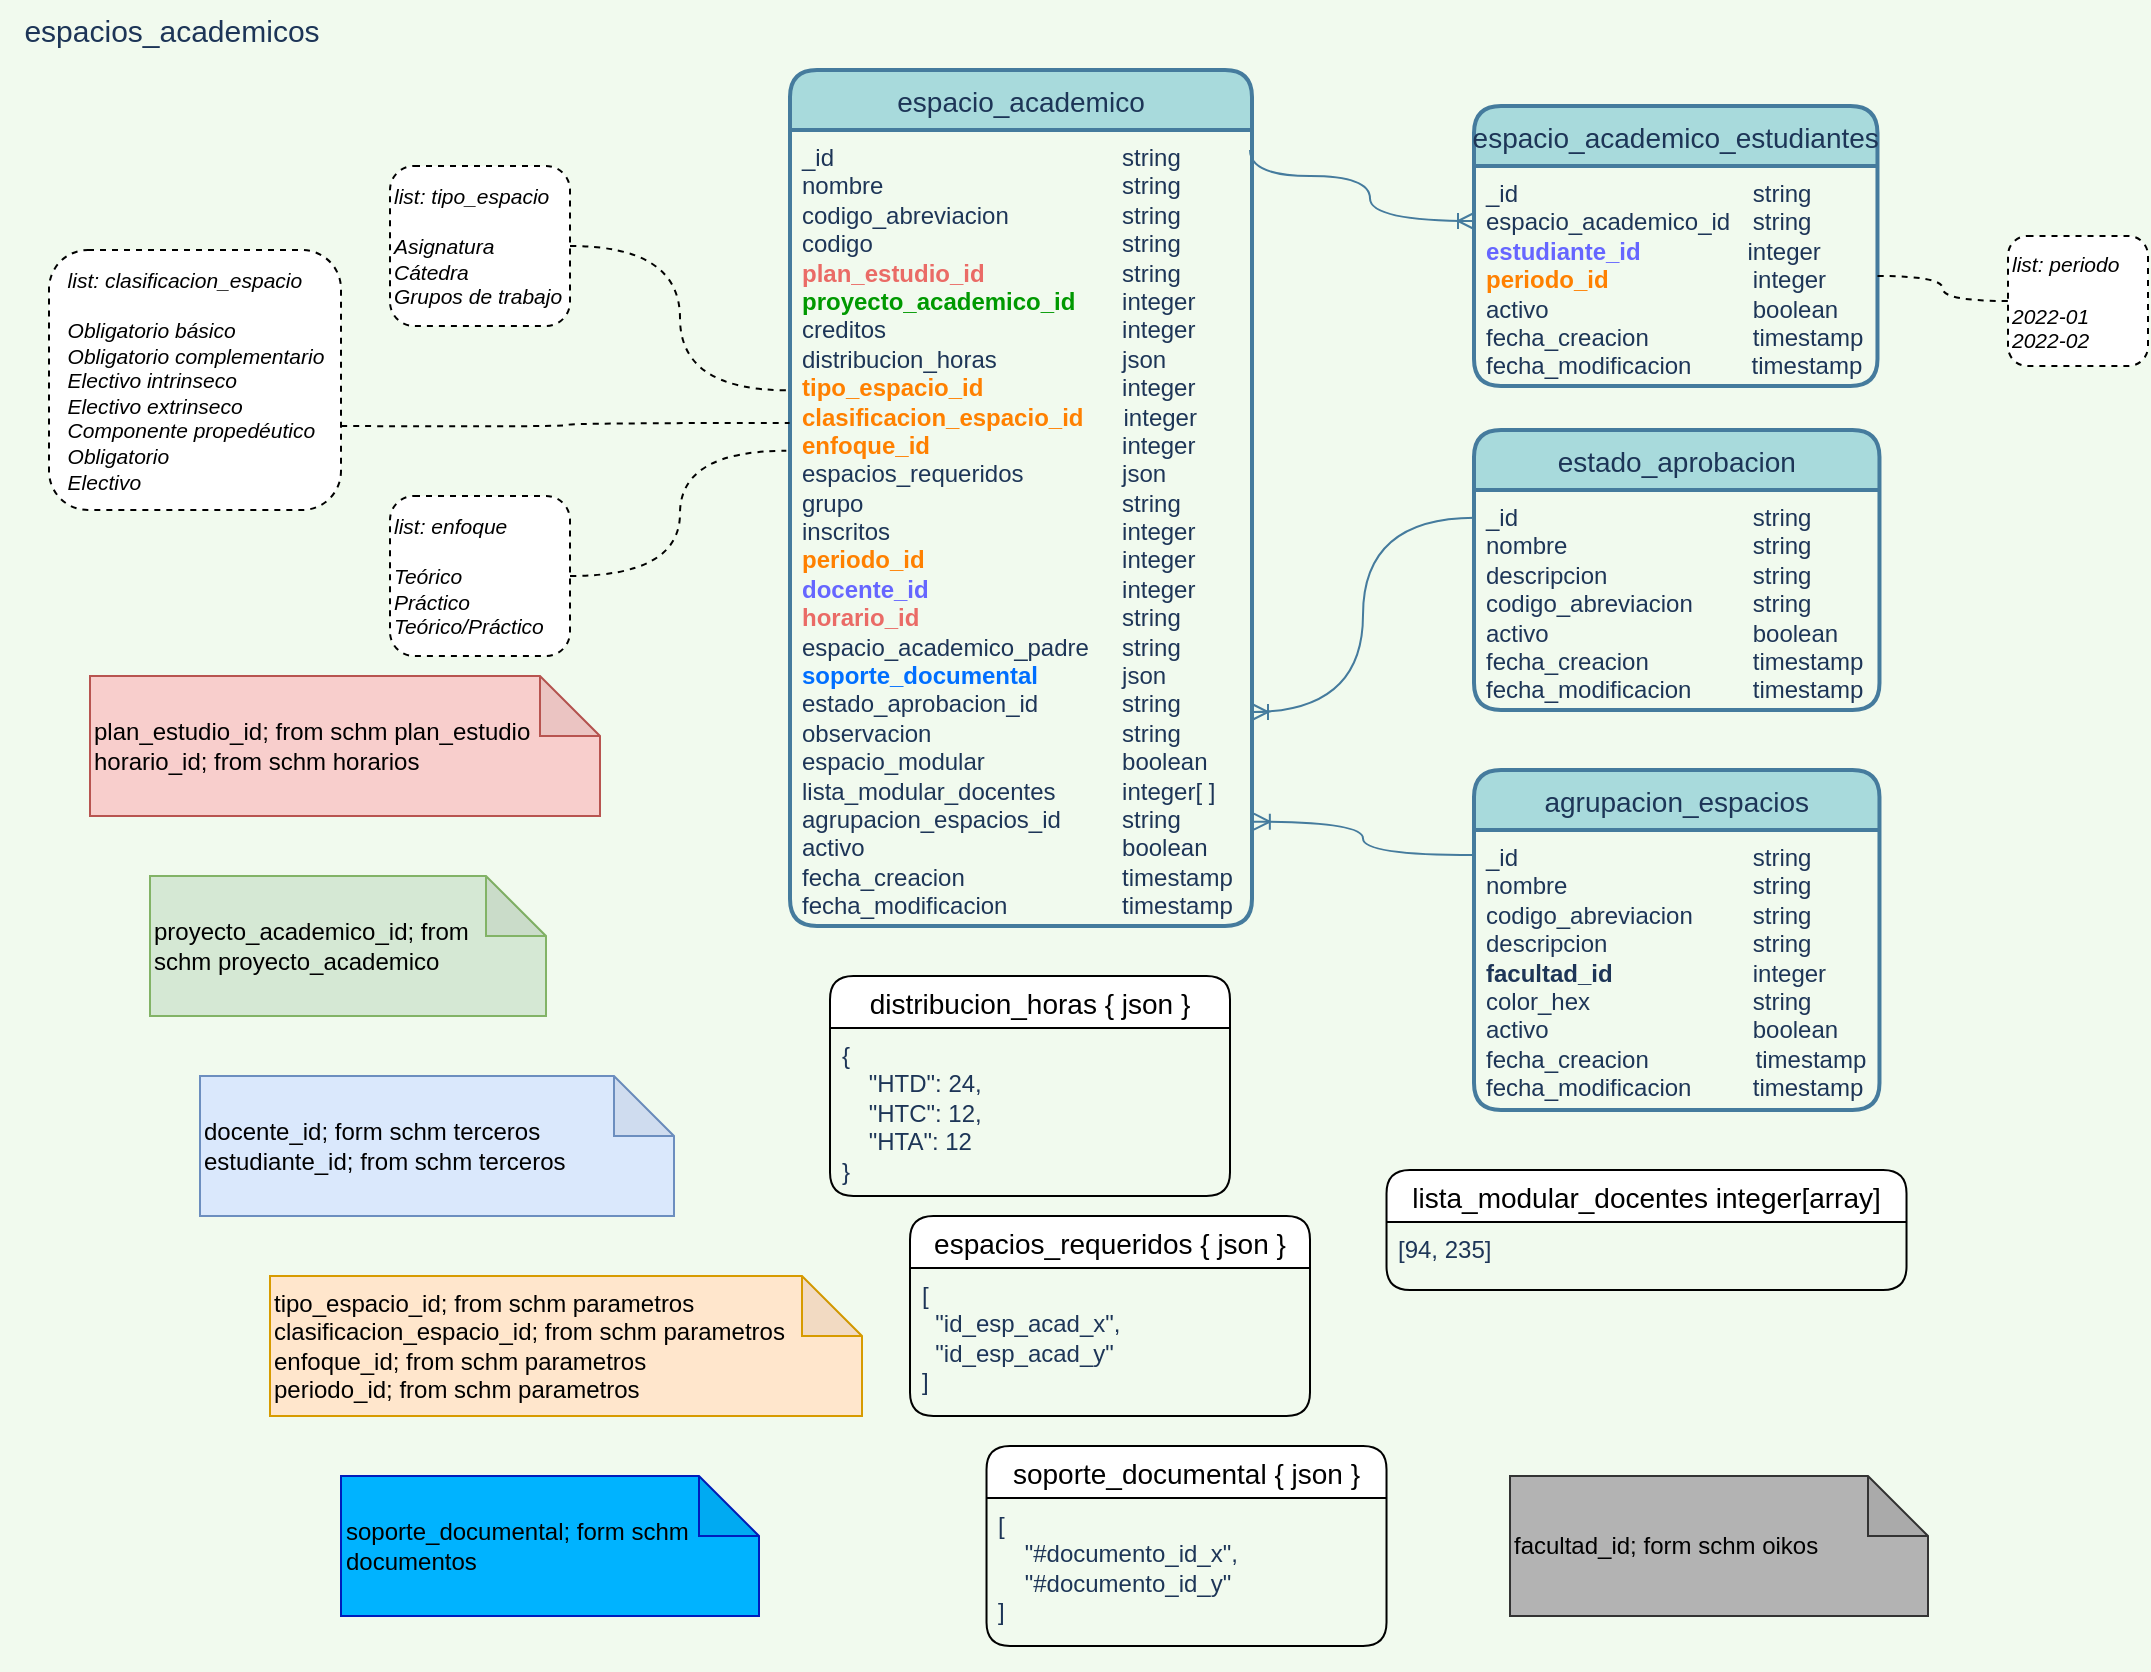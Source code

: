 <mxfile version="22.0.3" type="device">
  <diagram id="cNGxd7n7uqpriSkNn0d4" name="Page-1">
    <mxGraphModel dx="1434" dy="1" grid="1" gridSize="10" guides="1" tooltips="1" connect="1" arrows="1" fold="1" page="1" pageScale="1" pageWidth="1100" pageHeight="850" background="#F1FAEE" math="0" shadow="0">
      <root>
        <mxCell id="0" />
        <mxCell id="1" parent="0" />
        <mxCell id="QKy1RNotUIatq9yDuTOx-41" value="&lt;div&gt;tipo_espacio_id; &lt;span&gt; &lt;/span&gt;from schm parametros&lt;/div&gt;&lt;div&gt;clasificacion_espacio_id;&lt;span&gt; &lt;/span&gt;&lt;span&gt; &lt;/span&gt;from schm parametros&lt;/div&gt;&lt;div&gt;enfoque_id; from schm parametros&lt;br&gt;&lt;/div&gt;&lt;div&gt;periodo_id; from schm parametros&lt;br&gt;&lt;/div&gt;" style="shape=note;whiteSpace=wrap;html=1;backgroundOutline=1;darkOpacity=0.05;align=left;fillColor=#ffe6cc;strokeColor=#d79b00;rounded=1;" parent="1" vertex="1">
          <mxGeometry x="140" y="1493" width="296" height="70" as="geometry" />
        </mxCell>
        <mxCell id="QKy1RNotUIatq9yDuTOx-42" value="&lt;div&gt;plan_estudio_id; from schm plan_estudio&lt;/div&gt;&lt;div&gt;horario_id; from schm horarios&lt;br&gt;&lt;/div&gt;" style="shape=note;whiteSpace=wrap;html=1;backgroundOutline=1;darkOpacity=0.05;align=left;fillColor=#f8cecc;strokeColor=#b85450;rounded=1;" parent="1" vertex="1">
          <mxGeometry x="50" y="1193" width="255" height="70" as="geometry" />
        </mxCell>
        <mxCell id="QKy1RNotUIatq9yDuTOx-54" value="" style="shape=image;verticalLabelPosition=bottom;labelBackgroundColor=#F1FAEE;verticalAlign=top;aspect=fixed;imageAspect=0;image=https://img.icons8.com/color/480/mongodb.png;rounded=1;fillColor=#A8DADC;strokeColor=#457B9D;fontColor=#1D3557;" parent="1" vertex="1">
          <mxGeometry x="10" y="1590" width="100" height="100" as="geometry" />
        </mxCell>
        <mxCell id="QKy1RNotUIatq9yDuTOx-71" value="espacios_academicos" style="text;html=1;strokeColor=none;fillColor=none;align=center;verticalAlign=middle;whiteSpace=wrap;rounded=1;shadow=0;glass=0;dashed=1;sketch=0;fontSize=15;fontColor=#1D3557;" parent="1" vertex="1">
          <mxGeometry x="5.5" y="855" width="170" height="30" as="geometry" />
        </mxCell>
        <mxCell id="QKy1RNotUIatq9yDuTOx-74" value="distribucion_horas { json }" style="swimlane;fontStyle=0;childLayout=stackLayout;horizontal=1;startSize=26;horizontalStack=0;resizeParent=1;resizeParentMax=0;resizeLast=0;collapsible=1;marginBottom=0;align=center;fontSize=14;labelBackgroundColor=none;rounded=1;" parent="1" vertex="1">
          <mxGeometry x="420" y="1343" width="200" height="110" as="geometry">
            <mxRectangle x="600" y="1414" width="160" height="26" as="alternateBounds" />
          </mxGeometry>
        </mxCell>
        <mxCell id="QKy1RNotUIatq9yDuTOx-75" value="&lt;div&gt;{&lt;/div&gt;&lt;div&gt;&lt;span style=&quot;&quot;&gt;&lt;span style=&quot;&quot;&gt;&amp;nbsp;&amp;nbsp;&amp;nbsp;&amp;nbsp;&lt;/span&gt;&lt;/span&gt;&quot;HTD&quot;: 24,&lt;/div&gt;&lt;div&gt;&amp;nbsp;&amp;nbsp;&amp;nbsp; &quot;HTC&quot;: 12,&lt;div&gt;&amp;nbsp;&amp;nbsp;&amp;nbsp; &quot;HTA&quot;: 12&lt;/div&gt;&lt;div&gt;}&lt;br&gt;&lt;/div&gt;&lt;/div&gt;" style="text;strokeColor=none;fillColor=none;spacingLeft=4;spacingRight=4;overflow=hidden;rotatable=0;points=[[0,0.5],[1,0.5]];portConstraint=eastwest;fontSize=12;html=1;labelBackgroundColor=#F1FAEE;rounded=1;fontColor=#1D3557;" parent="QKy1RNotUIatq9yDuTOx-74" vertex="1">
          <mxGeometry y="26" width="200" height="84" as="geometry" />
        </mxCell>
        <mxCell id="0ntlYf6sa-X-BHwlBUvd-2" value="&lt;div&gt;docente_id;&lt;span&gt; &lt;span&gt; &lt;/span&gt;&lt;span&gt; &lt;/span&gt;&lt;/span&gt;form schm terceros&lt;/div&gt;&lt;div&gt; estudiante_id;&lt;span&gt; &lt;span&gt; &lt;/span&gt;&lt;span&gt; &lt;/span&gt;&lt;/span&gt;from schm terceros&lt;/div&gt;" style="shape=note;whiteSpace=wrap;html=1;backgroundOutline=1;darkOpacity=0.05;align=left;fillColor=#dae8fc;strokeColor=#6c8ebf;rounded=1;" parent="1" vertex="1">
          <mxGeometry x="105" y="1393" width="237" height="70" as="geometry" />
        </mxCell>
        <mxCell id="0ntlYf6sa-X-BHwlBUvd-3" value="&lt;div&gt;proyecto_academico_id; from&lt;/div&gt;&lt;div&gt;schm proyecto_academico&lt;/div&gt;" style="shape=note;whiteSpace=wrap;html=1;backgroundOutline=1;darkOpacity=0.05;align=left;fillColor=#d5e8d4;strokeColor=#82b366;rounded=1;" parent="1" vertex="1">
          <mxGeometry x="80" y="1293" width="198" height="70" as="geometry" />
        </mxCell>
        <mxCell id="0ntlYf6sa-X-BHwlBUvd-5" value="espacio_academico" style="swimlane;childLayout=stackLayout;horizontal=1;startSize=30;horizontalStack=0;fontSize=14;fontStyle=0;strokeWidth=2;resizeParent=0;resizeLast=1;shadow=0;dashed=0;align=center;fillColor=#A8DADC;strokeColor=#457B9D;fontColor=#1D3557;rounded=1;" parent="1" vertex="1">
          <mxGeometry x="400" y="890" width="231" height="428" as="geometry" />
        </mxCell>
        <mxCell id="0ntlYf6sa-X-BHwlBUvd-6" value="_id&lt;span style=&quot;&quot;&gt; &lt;/span&gt;&lt;span style=&quot;&quot;&gt; &lt;/span&gt;&lt;span style=&quot;&quot;&gt; &lt;/span&gt;&lt;span style=&quot;&quot;&gt; &lt;/span&gt;&lt;span style=&quot;&quot;&gt; &lt;/span&gt;&lt;span style=&quot;&quot;&gt; &lt;span style=&quot;&quot;&gt;&lt;span style=&quot;&quot;&gt;&amp;nbsp;&amp;nbsp;&amp;nbsp;&amp;nbsp;&lt;/span&gt;&lt;/span&gt;&lt;span style=&quot;&quot;&gt;&lt;span style=&quot;&quot;&gt;&amp;nbsp;&amp;nbsp;&amp;nbsp;&amp;nbsp;&lt;/span&gt;&lt;/span&gt;&lt;span style=&quot;&quot;&gt;&lt;span style=&quot;&quot;&gt;&amp;nbsp;&amp;nbsp;&amp;nbsp;&amp;nbsp;&lt;/span&gt;&lt;/span&gt;&lt;span style=&quot;&quot;&gt;&lt;span style=&quot;&quot;&gt;&amp;nbsp;&amp;nbsp;&amp;nbsp;&amp;nbsp;&lt;/span&gt;&lt;/span&gt;&lt;span style=&quot;&quot;&gt;&lt;span style=&quot;&quot;&gt;&amp;nbsp;&amp;nbsp;&amp;nbsp;&amp;nbsp;&lt;span style=&quot;&quot;&gt;&lt;span style=&quot;&quot;&gt;&amp;nbsp;&amp;nbsp;&amp;nbsp;&amp;nbsp;&lt;/span&gt;&lt;/span&gt;&lt;span style=&quot;&quot;&gt;&lt;span style=&quot;&quot;&gt;&amp;nbsp;&amp;nbsp;&amp;nbsp;&amp;nbsp;&lt;/span&gt;&lt;/span&gt;&lt;span style=&quot;&quot;&gt;&lt;span style=&quot;&quot;&gt;&amp;nbsp;&amp;nbsp;&amp;nbsp;&amp;nbsp;&lt;span style=&quot;white-space: pre;&quot;&gt;&#x9;&lt;/span&gt;&lt;span style=&quot;white-space: pre;&quot;&gt;&#x9;&lt;/span&gt;&lt;/span&gt;&lt;/span&gt;&lt;/span&gt;&lt;/span&gt;&lt;/span&gt;&lt;span style=&quot;&quot;&gt;&lt;/span&gt;string&lt;br&gt;&lt;div align=&quot;left&quot;&gt;nombre&lt;span style=&quot;&quot;&gt; &lt;/span&gt;&lt;span style=&quot;&quot;&gt; &lt;/span&gt;&lt;span style=&quot;&quot;&gt; &lt;/span&gt;&lt;span style=&quot;&quot;&gt; &lt;/span&gt;&lt;span style=&quot;&quot;&gt; &lt;/span&gt;&lt;span style=&quot;&quot;&gt;&lt;span style=&quot;&quot;&gt;&amp;nbsp;&amp;nbsp;&amp;nbsp;&amp;nbsp;&lt;/span&gt;&lt;/span&gt;&lt;span style=&quot;&quot;&gt;&lt;span style=&quot;&quot;&gt;&amp;nbsp;&amp;nbsp;&amp;nbsp;&amp;nbsp;&lt;/span&gt;&lt;/span&gt;&lt;span style=&quot;&quot;&gt;&lt;span style=&quot;&quot;&gt;&amp;nbsp;&amp;nbsp;&amp;nbsp;&amp;nbsp;&lt;/span&gt;&lt;/span&gt;&lt;span style=&quot;&quot;&gt;&lt;span style=&quot;&quot;&gt;&amp;nbsp;&amp;nbsp;&amp;nbsp;&amp;nbsp;&lt;/span&gt;&lt;/span&gt;&lt;span style=&quot;&quot;&gt;&lt;span style=&quot;&quot;&gt;&amp;nbsp;&amp;nbsp;&amp;nbsp;&amp;nbsp;&lt;/span&gt;&lt;/span&gt;&lt;span style=&quot;&quot;&gt;&lt;span style=&quot;&quot;&gt;&amp;nbsp;&amp;nbsp;&amp;nbsp;&amp;nbsp;&lt;/span&gt;&lt;/span&gt;&lt;span style=&quot;&quot;&gt;&lt;span style=&quot;&quot;&gt;&amp;nbsp;&amp;nbsp;&amp;nbsp;&amp;nbsp;&lt;span style=&quot;white-space: pre;&quot;&gt;&#x9;&lt;/span&gt;&lt;/span&gt;&lt;/span&gt;string&lt;/div&gt;&lt;div align=&quot;left&quot;&gt;codigo_abreviacion&lt;span style=&quot;&quot;&gt; &lt;/span&gt;&lt;span style=&quot;&quot;&gt; &lt;/span&gt;&lt;span style=&quot;&quot;&gt; &lt;span style=&quot;&quot;&gt;&lt;span style=&quot;&quot;&gt;&amp;nbsp;&amp;nbsp;&amp;nbsp;&amp;nbsp;&lt;/span&gt;&lt;/span&gt;&lt;span style=&quot;&quot;&gt;&lt;span style=&quot;&quot;&gt;&amp;nbsp;&amp;nbsp;&amp;nbsp;&amp;nbsp;&lt;span style=&quot;&quot;&gt;&lt;span style=&quot;&quot;&gt;&amp;nbsp;&amp;nbsp;&amp;nbsp;&amp;nbsp;&lt;span style=&quot;white-space: pre;&quot;&gt;&#x9;&lt;/span&gt;&lt;/span&gt;&lt;/span&gt;&lt;/span&gt;&lt;/span&gt;&lt;/span&gt;string&lt;br&gt;&lt;/div&gt;&lt;div align=&quot;left&quot;&gt;codigo&lt;span style=&quot;&quot;&gt; &lt;/span&gt;&lt;span style=&quot;&quot;&gt; &lt;/span&gt;&lt;span style=&quot;&quot;&gt; &lt;/span&gt;&lt;span style=&quot;&quot;&gt; &lt;/span&gt;&lt;span style=&quot;&quot;&gt; &lt;/span&gt;&lt;span style=&quot;&quot;&gt;&lt;span style=&quot;&quot;&gt;&amp;nbsp;&amp;nbsp;&amp;nbsp;&amp;nbsp;&lt;/span&gt;&lt;/span&gt;&lt;span style=&quot;&quot;&gt;&lt;span style=&quot;&quot;&gt;&amp;nbsp;&amp;nbsp;&amp;nbsp;&amp;nbsp;&lt;/span&gt;&lt;/span&gt;&lt;span style=&quot;&quot;&gt;&lt;span style=&quot;&quot;&gt;&amp;nbsp;&amp;nbsp;&amp;nbsp;&amp;nbsp;&lt;/span&gt;&lt;/span&gt;&lt;span style=&quot;&quot;&gt;&lt;span style=&quot;&quot;&gt;&amp;nbsp;&amp;nbsp;&amp;nbsp;&amp;nbsp;&lt;span style=&quot;&quot;&gt;&lt;span style=&quot;&quot;&gt;&amp;nbsp;&amp;nbsp;&amp;nbsp;&amp;nbsp;&lt;/span&gt;&lt;/span&gt;&lt;span style=&quot;&quot;&gt;&lt;span style=&quot;&quot;&gt;&amp;nbsp;&amp;nbsp;&amp;nbsp;&amp;nbsp;&lt;/span&gt;&lt;/span&gt;&lt;span style=&quot;&quot;&gt;&lt;span style=&quot;&quot;&gt;&amp;nbsp;&amp;nbsp;&amp;nbsp;&amp;nbsp;&lt;span style=&quot;white-space: pre;&quot;&gt;&#x9;&lt;/span&gt;&lt;/span&gt;&lt;/span&gt;&lt;/span&gt;&lt;/span&gt;string&lt;/div&gt;&lt;div align=&quot;left&quot;&gt;&lt;font color=&quot;#EA6B66&quot;&gt;&lt;b&gt;plan_estudio_id&lt;/b&gt;&lt;/font&gt;&lt;span style=&quot;&quot;&gt; &lt;/span&gt;&lt;span style=&quot;&quot;&gt; &lt;/span&gt;&lt;span style=&quot;&quot;&gt; &lt;/span&gt;&lt;span style=&quot;&quot;&gt;&lt;span style=&quot;&quot;&gt;&amp;nbsp;&amp;nbsp;&amp;nbsp;&amp;nbsp;&lt;/span&gt;&lt;/span&gt;&lt;span style=&quot;&quot;&gt;&lt;span style=&quot;&quot;&gt;&amp;nbsp;&amp;nbsp;&amp;nbsp;&amp;nbsp;&lt;/span&gt;&lt;/span&gt;&lt;span style=&quot;&quot;&gt;&lt;span style=&quot;&quot;&gt;&amp;nbsp;&amp;nbsp;&amp;nbsp;&amp;nbsp;&lt;span style=&quot;&quot;&gt;&lt;span style=&quot;&quot;&gt;&amp;nbsp;&amp;nbsp;&amp;nbsp;&amp;nbsp;&lt;/span&gt;&lt;/span&gt;&lt;/span&gt;&lt;/span&gt;&lt;span style=&quot;white-space: pre;&quot;&gt;&#x9;&lt;/span&gt;string&lt;/div&gt;&lt;div align=&quot;left&quot;&gt;&lt;font color=&quot;#009900&quot;&gt;&lt;b&gt;proyecto_academico_id&lt;/b&gt;&lt;/font&gt; &lt;span style=&quot;&quot;&gt;&lt;span style=&quot;&quot;&gt;&amp;nbsp;&amp;nbsp;&amp;nbsp;&amp;nbsp;&lt;/span&gt;&lt;/span&gt;&lt;span style=&quot;white-space: pre;&quot;&gt;&#x9;&lt;/span&gt;integer&lt;br&gt;&lt;/div&gt;&lt;div align=&quot;left&quot;&gt;creditos&lt;span style=&quot;&quot;&gt; &lt;/span&gt;&lt;span style=&quot;&quot;&gt; &lt;/span&gt;&lt;span style=&quot;&quot;&gt; &lt;/span&gt;&lt;span style=&quot;&quot;&gt; &lt;/span&gt;&lt;span style=&quot;&quot;&gt; &lt;/span&gt;&lt;span style=&quot;&quot;&gt;&lt;span style=&quot;&quot;&gt;&amp;nbsp;&amp;nbsp;&amp;nbsp;&amp;nbsp;&lt;/span&gt;&lt;/span&gt;&lt;span style=&quot;&quot;&gt;&lt;span style=&quot;&quot;&gt;&amp;nbsp;&amp;nbsp;&amp;nbsp;&amp;nbsp;&lt;/span&gt;&lt;/span&gt;&lt;span style=&quot;&quot;&gt;&lt;span style=&quot;&quot;&gt;&amp;nbsp;&amp;nbsp;&amp;nbsp;&amp;nbsp;&lt;/span&gt;&lt;/span&gt;&lt;span style=&quot;&quot;&gt;&lt;span style=&quot;&quot;&gt;&amp;nbsp;&amp;nbsp;&amp;nbsp;&amp;nbsp;&lt;/span&gt;&lt;/span&gt;&lt;span style=&quot;&quot;&gt;&lt;span style=&quot;&quot;&gt;&amp;nbsp;&amp;nbsp;&amp;nbsp;&amp;nbsp;&lt;/span&gt;&lt;/span&gt;&lt;span style=&quot;&quot;&gt;&lt;span style=&quot;&quot;&gt;&amp;nbsp;&amp;nbsp;&amp;nbsp;&amp;nbsp;&lt;/span&gt;&lt;/span&gt;&lt;span style=&quot;&quot;&gt;&lt;span style=&quot;&quot;&gt;&amp;nbsp;&amp;nbsp;&amp;nbsp;&amp;nbsp;&lt;/span&gt;&lt;/span&gt;&lt;span style=&quot;white-space: pre;&quot;&gt;&#x9;&lt;/span&gt;integer&lt;/div&gt;&lt;div align=&quot;left&quot;&gt;distribucion_horas&lt;span style=&quot;&quot;&gt; &lt;/span&gt;&lt;span style=&quot;&quot;&gt; &lt;/span&gt;&lt;span style=&quot;&quot;&gt; &lt;/span&gt;&lt;span style=&quot;&quot;&gt;&lt;span style=&quot;&quot;&gt;&amp;nbsp;&amp;nbsp;&amp;nbsp;&amp;nbsp;&lt;/span&gt;&lt;/span&gt;&lt;span style=&quot;&quot;&gt;&lt;span style=&quot;&quot;&gt;&amp;nbsp;&amp;nbsp;&amp;nbsp;&amp;nbsp;&lt;span style=&quot;&quot;&gt;&lt;span style=&quot;&quot;&gt;&amp;nbsp;&amp;nbsp;&amp;nbsp;&amp;nbsp;&lt;/span&gt;&lt;/span&gt;&lt;span style=&quot;&quot;&gt;&lt;span style=&quot;&quot;&gt;&amp;nbsp;&amp;nbsp;&amp;nbsp;&amp;nbsp;&lt;/span&gt;&lt;/span&gt;&lt;/span&gt;&lt;/span&gt;&lt;span style=&quot;white-space: pre;&quot;&gt;&#x9;&lt;/span&gt;json&lt;div&gt;&lt;font color=&quot;#FF8000&quot;&gt;&lt;b&gt;tipo_espacio&lt;/b&gt;&lt;/font&gt;&lt;font color=&quot;#FF8000&quot;&gt;&lt;b&gt;_id&lt;/b&gt;&lt;/font&gt; &lt;span style=&quot;&quot;&gt;&lt;span style=&quot;&quot;&gt;&amp;nbsp;&amp;nbsp;&amp;nbsp;&amp;nbsp;&lt;/span&gt;&lt;/span&gt;&lt;span style=&quot;&quot;&gt;&lt;span style=&quot;&quot;&gt;&amp;nbsp;&amp;nbsp;&amp;nbsp;&amp;nbsp;&lt;/span&gt;&lt;/span&gt;&lt;span style=&quot;&quot;&gt;&lt;span style=&quot;&quot;&gt;&amp;nbsp;&amp;nbsp;&amp;nbsp;&amp;nbsp;&lt;/span&gt;&lt;/span&gt;&lt;span style=&quot;white-space: pre;&quot;&gt;&#x9;&lt;/span&gt;integer&lt;span style=&quot;&quot;&gt;&lt;/span&gt;&lt;/div&gt;&lt;/div&gt;&lt;div align=&quot;left&quot;&gt;&lt;font color=&quot;#FF8000&quot;&gt;&lt;b&gt;clasificacion_espacio&lt;/b&gt;&lt;/font&gt;&lt;span style=&quot;&quot;&gt;&lt;font color=&quot;#FF8000&quot;&gt;&lt;b&gt;_id&lt;/b&gt;&lt;/font&gt; &lt;span style=&quot;&quot;&gt;&lt;span style=&quot;&quot;&gt;&amp;nbsp;&amp;nbsp;&amp;nbsp;&amp;nbsp; &lt;/span&gt;&lt;/span&gt;integer&lt;/span&gt;&lt;/div&gt;&lt;div align=&quot;left&quot;&gt;&lt;font color=&quot;#FF8000&quot;&gt;&lt;b&gt;enfoque_id&lt;/b&gt;&lt;/font&gt;&lt;span style=&quot;&quot;&gt;&lt;span style=&quot;&quot;&gt;&lt;span style=&quot;&quot;&gt;&lt;span style=&quot;&quot;&gt;&amp;nbsp;&lt;/span&gt;&lt;/span&gt;&lt;/span&gt;&lt;/span&gt;&lt;span style=&quot;white-space: pre;&quot;&gt;&#x9;&lt;/span&gt;&lt;span style=&quot;white-space: pre;&quot;&gt;&#x9;&lt;/span&gt;&lt;span style=&quot;white-space: pre;&quot;&gt;&#x9;&lt;/span&gt;&lt;span style=&quot;white-space: pre;&quot;&gt;&#x9;&lt;/span&gt;integer&lt;/div&gt;&lt;div align=&quot;left&quot;&gt;espacios_requeridos &lt;span style=&quot;&quot;&gt; &lt;/span&gt;&lt;span style=&quot;&quot;&gt;&lt;span style=&quot;&quot;&gt;&amp;nbsp;&amp;nbsp;&amp;nbsp;&amp;nbsp;&lt;/span&gt;&lt;/span&gt;&lt;span style=&quot;&quot;&gt;&lt;span style=&quot;&quot;&gt;&amp;nbsp;&amp;nbsp;&amp;nbsp;&amp;nbsp;&lt;span style=&quot;&quot;&gt;&lt;span style=&quot;&quot;&gt;&amp;nbsp;&amp;nbsp;&amp;nbsp;&amp;nbsp;&lt;span style=&quot;white-space: pre;&quot;&gt;&#x9;&lt;/span&gt;&lt;/span&gt;&lt;/span&gt;&lt;/span&gt;&lt;/span&gt;json&lt;/div&gt;&lt;div align=&quot;left&quot;&gt;grupo&lt;span style=&quot;&quot;&gt;&lt;span style=&quot;&quot;&gt;&amp;nbsp;&amp;nbsp;&amp;nbsp;&amp;nbsp;&lt;/span&gt;&lt;/span&gt;&lt;span style=&quot;&quot;&gt;&lt;span style=&quot;&quot;&gt;&amp;nbsp;&amp;nbsp;&amp;nbsp;&amp;nbsp;&lt;/span&gt;&lt;/span&gt;&lt;span style=&quot;&quot;&gt;&lt;span style=&quot;&quot;&gt;&amp;nbsp;&amp;nbsp;&amp;nbsp;&amp;nbsp;&lt;/span&gt;&lt;/span&gt;&lt;span style=&quot;&quot;&gt;&lt;span style=&quot;&quot;&gt;&amp;nbsp;&amp;nbsp;&amp;nbsp;&amp;nbsp;&lt;/span&gt;&lt;/span&gt;&lt;span style=&quot;&quot;&gt;&lt;span style=&quot;&quot;&gt;&amp;nbsp;&amp;nbsp;&amp;nbsp;&amp;nbsp;&lt;span style=&quot;&quot;&gt;&lt;span style=&quot;&quot;&gt;&amp;nbsp;&amp;nbsp;&amp;nbsp;&amp;nbsp;&lt;/span&gt;&lt;/span&gt;&lt;span style=&quot;&quot;&gt;&lt;span style=&quot;&quot;&gt;&amp;nbsp;&amp;nbsp;&amp;nbsp;&amp;nbsp;&lt;/span&gt;&lt;/span&gt;&lt;span style=&quot;&quot;&gt;&lt;span style=&quot;&quot;&gt;&amp;nbsp;&amp;nbsp;&amp;nbsp;&amp;nbsp;&lt;span style=&quot;white-space: pre;&quot;&gt;&#x9;&lt;/span&gt;&lt;/span&gt;&lt;/span&gt;&lt;/span&gt;&lt;/span&gt;string&lt;/div&gt;&lt;div align=&quot;left&quot;&gt;inscritos&lt;span style=&quot;&quot;&gt;&lt;span style=&quot;&quot;&gt;&amp;nbsp;&amp;nbsp;&amp;nbsp;&amp;nbsp;&lt;/span&gt;&lt;/span&gt;&lt;span style=&quot;&quot;&gt;&lt;span style=&quot;&quot;&gt;&amp;nbsp;&amp;nbsp;&amp;nbsp;&amp;nbsp;&lt;/span&gt;&lt;/span&gt;&lt;span style=&quot;&quot;&gt;&lt;span style=&quot;&quot;&gt;&amp;nbsp;&amp;nbsp;&amp;nbsp;&amp;nbsp;&lt;/span&gt;&lt;/span&gt;&lt;span style=&quot;&quot;&gt;&lt;span style=&quot;&quot;&gt;&amp;nbsp;&amp;nbsp;&amp;nbsp;&amp;nbsp;&lt;/span&gt;&lt;/span&gt;&lt;span style=&quot;&quot;&gt;&lt;span style=&quot;&quot;&gt;&amp;nbsp;&amp;nbsp;&amp;nbsp;&amp;nbsp;&lt;span style=&quot;&quot;&gt;&lt;span style=&quot;&quot;&gt;&amp;nbsp;&amp;nbsp;&amp;nbsp;&amp;nbsp;&lt;/span&gt;&lt;/span&gt;&lt;span style=&quot;&quot;&gt;&lt;span style=&quot;&quot;&gt;&amp;nbsp;&amp;nbsp;&amp;nbsp;&amp;nbsp;&lt;span style=&quot;white-space: pre;&quot;&gt;&#x9;&lt;/span&gt;&lt;/span&gt;&lt;/span&gt;&lt;/span&gt;&lt;/span&gt;integer&lt;/div&gt;&lt;div align=&quot;left&quot;&gt;&lt;font color=&quot;#FF8000&quot;&gt;&lt;b&gt;periodo_id&lt;/b&gt;&lt;/font&gt;&lt;span style=&quot;&quot;&gt;&lt;span style=&quot;&quot;&gt; &amp;nbsp;&amp;nbsp;&amp;nbsp;&lt;/span&gt;&lt;/span&gt;&lt;span style=&quot;&quot;&gt;&lt;span style=&quot;&quot;&gt;&amp;nbsp;&amp;nbsp;&amp;nbsp;&amp;nbsp;&lt;/span&gt;&lt;/span&gt;&lt;span style=&quot;&quot;&gt;&lt;span style=&quot;&quot;&gt;&amp;nbsp;&amp;nbsp;&amp;nbsp;&amp;nbsp;&lt;/span&gt;&lt;/span&gt;&lt;span style=&quot;&quot;&gt;&lt;span style=&quot;&quot;&gt;&amp;nbsp;&amp;nbsp;&amp;nbsp; &lt;span style=&quot;&quot;&gt;&lt;span style=&quot;&quot;&gt;&amp;nbsp;&amp;nbsp;&amp;nbsp;&amp;nbsp;&lt;/span&gt;&lt;/span&gt;&lt;span style=&quot;&quot;&gt;&lt;span style=&quot;&quot;&gt;&amp;nbsp;&amp;nbsp;&amp;nbsp;&amp;nbsp;&lt;span style=&quot;white-space: pre;&quot;&gt;&#x9;&lt;/span&gt;&lt;/span&gt;&lt;/span&gt;&lt;/span&gt;&lt;/span&gt;integer&lt;/div&gt;&lt;div align=&quot;left&quot;&gt;&lt;font color=&quot;#6666FF&quot;&gt;&lt;b&gt;docente_id&lt;/b&gt;&lt;/font&gt;&lt;span style=&quot;&quot;&gt;&lt;span style=&quot;&quot;&gt;&amp;nbsp;&amp;nbsp;&amp;nbsp;&amp;nbsp;&lt;/span&gt;&lt;/span&gt;&lt;span style=&quot;&quot;&gt;&lt;span style=&quot;&quot;&gt;&amp;nbsp;&amp;nbsp;&amp;nbsp;&amp;nbsp;&lt;/span&gt;&lt;/span&gt;&lt;span style=&quot;&quot;&gt;&lt;span style=&quot;&quot;&gt;&amp;nbsp;&amp;nbsp;&amp;nbsp;&amp;nbsp;&lt;/span&gt;&lt;/span&gt;&lt;span style=&quot;&quot;&gt;&lt;span style=&quot;&quot;&gt;&amp;nbsp;&amp;nbsp;&amp;nbsp; &lt;span style=&quot;&quot;&gt;&lt;span style=&quot;&quot;&gt;&amp;nbsp;&amp;nbsp;&amp;nbsp;&amp;nbsp;&lt;/span&gt;&lt;/span&gt;&lt;span style=&quot;&quot;&gt;&lt;span style=&quot;&quot;&gt;&amp;nbsp;&amp;nbsp;&amp;nbsp;&amp;nbsp;&lt;span style=&quot;white-space: pre;&quot;&gt;&#x9;&lt;/span&gt;&lt;/span&gt;&lt;/span&gt;&lt;/span&gt;&lt;/span&gt;integer&lt;/div&gt;&lt;div align=&quot;left&quot;&gt;&lt;font color=&quot;#EA6B66&quot;&gt;&lt;b&gt;horario_id&lt;/b&gt;&lt;/font&gt;&lt;span style=&quot;&quot;&gt;&lt;span style=&quot;&quot;&gt;&amp;nbsp;&amp;nbsp;&amp;nbsp;&amp;nbsp;&lt;/span&gt;&lt;/span&gt;&lt;span style=&quot;&quot;&gt;&lt;span style=&quot;&quot;&gt;&amp;nbsp;&amp;nbsp;&amp;nbsp;&amp;nbsp;&lt;/span&gt;&lt;/span&gt;&lt;span style=&quot;&quot;&gt;&lt;span style=&quot;&quot;&gt;&amp;nbsp;&amp;nbsp;&amp;nbsp;&amp;nbsp;&lt;/span&gt;&lt;/span&gt;&lt;span style=&quot;&quot;&gt;&lt;span style=&quot;&quot;&gt;&amp;nbsp;&amp;nbsp;&amp;nbsp; &lt;/span&gt;&lt;/span&gt;&lt;span style=&quot;&quot;&gt;&lt;span style=&quot;&quot;&gt;&amp;nbsp;&amp;nbsp;&amp;nbsp;&amp;nbsp;&lt;/span&gt;&lt;/span&gt;&lt;span style=&quot;&quot;&gt;&lt;span style=&quot;&quot;&gt;&amp;nbsp;&amp;nbsp;&amp;nbsp;&amp;nbsp;&lt;span style=&quot;white-space: pre;&quot;&gt;&#x9;&lt;/span&gt;&lt;/span&gt;&lt;/span&gt;string&lt;/div&gt;&lt;div align=&quot;left&quot;&gt;espacio_academico_padre&lt;span style=&quot;&quot;&gt;&lt;span style=&quot;&quot;&gt;&amp;nbsp;&amp;nbsp; &lt;/span&gt;&lt;/span&gt;&lt;span style=&quot;white-space: pre;&quot;&gt;&#x9;&lt;/span&gt;string&lt;/div&gt;&lt;div align=&quot;left&quot;&gt;&lt;b&gt;&lt;font color=&quot;#006fff&quot;&gt;soporte_documental&lt;/font&gt;&lt;/b&gt; &lt;span style=&quot;&quot;&gt;&lt;span style=&quot;&quot;&gt;&amp;nbsp;&amp;nbsp;&amp;nbsp;&amp;nbsp;&lt;/span&gt;&lt;/span&gt;&lt;span style=&quot;&quot;&gt;&lt;span style=&quot;&quot;&gt;&amp;nbsp;&amp;nbsp;&amp;nbsp;&amp;nbsp;&lt;/span&gt;&lt;/span&gt;&lt;span style=&quot;white-space: pre;&quot;&gt;&#x9;&lt;/span&gt;json&lt;/div&gt;&lt;div align=&quot;left&quot;&gt;estado_aprobacion_id &lt;span style=&quot;&quot;&gt;&lt;span style=&quot;&quot;&gt;&amp;nbsp;&amp;nbsp;&amp;nbsp;&amp;nbsp;&lt;/span&gt;&lt;/span&gt;&lt;span style=&quot;&quot;&gt;&lt;span style=&quot;&quot;&gt;&amp;nbsp;&amp;nbsp;&amp;nbsp;&amp;nbsp;&lt;/span&gt;&lt;span style=&quot;white-space: pre;&quot;&gt;&#x9;&lt;/span&gt;string&lt;/span&gt;&lt;/div&gt;&lt;div align=&quot;left&quot;&gt;observacion &lt;span style=&quot;&quot;&gt;&lt;span style=&quot;&quot;&gt;&amp;nbsp;&amp;nbsp;&amp;nbsp;&amp;nbsp;&lt;/span&gt;&lt;/span&gt;&lt;span style=&quot;&quot;&gt;&lt;span style=&quot;&quot;&gt;&amp;nbsp;&amp;nbsp;&amp;nbsp;&amp;nbsp;&lt;/span&gt;&lt;/span&gt;&lt;span style=&quot;&quot;&gt;&lt;span style=&quot;&quot;&gt;&amp;nbsp;&amp;nbsp;&amp;nbsp;&amp;nbsp;&lt;/span&gt;&lt;/span&gt;&lt;span style=&quot;&quot;&gt;&lt;span style=&quot;&quot;&gt;&amp;nbsp;&amp;nbsp;&amp;nbsp;&amp;nbsp;&lt;span style=&quot;white-space: pre;&quot;&gt;&#x9;&lt;/span&gt;&lt;span style=&quot;white-space: pre;&quot;&gt;&#x9;&lt;/span&gt;&lt;/span&gt;&lt;/span&gt;string&lt;/div&gt;&lt;div align=&quot;left&quot;&gt;espacio_modular&lt;span style=&quot;white-space: pre;&quot;&gt;&#x9;&lt;/span&gt;&lt;span style=&quot;white-space: pre;&quot;&gt;&#x9;&lt;/span&gt;&lt;span style=&quot;white-space: pre;&quot;&gt;&#x9;&lt;/span&gt;boolean&lt;/div&gt;&lt;div align=&quot;left&quot;&gt;lista_modular_docentes&lt;span style=&quot;white-space: pre;&quot;&gt;&#x9;&lt;/span&gt;&lt;span style=&quot;white-space: pre;&quot;&gt;&#x9;&lt;/span&gt;integer[ ]&lt;/div&gt;&lt;div align=&quot;left&quot;&gt;agrupacion_espacios_id&lt;span style=&quot;white-space: pre;&quot;&gt;&#x9;&lt;/span&gt;&lt;span style=&quot;white-space: pre;&quot;&gt;&#x9;&lt;/span&gt;string&lt;br&gt;&lt;/div&gt;&lt;div align=&quot;left&quot;&gt;activo&lt;span style=&quot;&quot;&gt; &lt;/span&gt;&lt;span style=&quot;&quot;&gt; &lt;/span&gt;&lt;span style=&quot;&quot;&gt; &lt;/span&gt;&lt;span style=&quot;&quot;&gt; &lt;/span&gt;&lt;span style=&quot;&quot;&gt; &lt;span style=&quot;&quot;&gt;&lt;span style=&quot;&quot;&gt;&amp;nbsp;&amp;nbsp;&amp;nbsp;&amp;nbsp;&lt;/span&gt;&lt;/span&gt;&lt;span style=&quot;&quot;&gt;&lt;span style=&quot;&quot;&gt;&amp;nbsp;&amp;nbsp;&amp;nbsp;&amp;nbsp;&lt;/span&gt;&lt;/span&gt;&lt;span style=&quot;&quot;&gt;&lt;span style=&quot;&quot;&gt;&amp;nbsp;&amp;nbsp;&amp;nbsp;&amp;nbsp;&lt;/span&gt;&lt;/span&gt;&lt;span style=&quot;&quot;&gt;&lt;span style=&quot;&quot;&gt;&amp;nbsp;&amp;nbsp;&amp;nbsp;&amp;nbsp;&lt;/span&gt;&lt;/span&gt;&lt;span style=&quot;&quot;&gt;&lt;span style=&quot;&quot;&gt;&amp;nbsp;&amp;nbsp;&amp;nbsp;&amp;nbsp;&lt;span style=&quot;&quot;&gt;&lt;span style=&quot;&quot;&gt;&amp;nbsp;&amp;nbsp;&amp;nbsp;&amp;nbsp;&lt;/span&gt;&lt;/span&gt;&lt;span style=&quot;&quot;&gt;&lt;span style=&quot;&quot;&gt;&amp;nbsp;&amp;nbsp;&amp;nbsp;&amp;nbsp;&lt;/span&gt;&lt;/span&gt;&lt;span style=&quot;&quot;&gt;&lt;span style=&quot;&quot;&gt;&amp;nbsp;&amp;nbsp;&amp;nbsp;&amp;nbsp;&lt;span style=&quot;white-space: pre;&quot;&gt;&#x9;&lt;/span&gt;&lt;/span&gt;&lt;/span&gt;&lt;/span&gt;&lt;/span&gt;&lt;/span&gt;boolean&lt;/div&gt;&lt;div align=&quot;left&quot;&gt;fecha_creacion&lt;span style=&quot;&quot;&gt; &lt;/span&gt;&lt;span style=&quot;&quot;&gt; &lt;/span&gt;&lt;span style=&quot;&quot;&gt; &lt;span style=&quot;&quot;&gt;&lt;span style=&quot;&quot;&gt;&amp;nbsp;&amp;nbsp;&amp;nbsp;&amp;nbsp;&lt;/span&gt;&lt;/span&gt;&lt;span style=&quot;&quot;&gt;&lt;span style=&quot;&quot;&gt;&amp;nbsp;&amp;nbsp;&amp;nbsp;&amp;nbsp;&lt;/span&gt;&lt;/span&gt;&lt;span style=&quot;&quot;&gt;&lt;span style=&quot;&quot;&gt;&amp;nbsp;&amp;nbsp;&amp;nbsp;&amp;nbsp;&lt;span style=&quot;&quot;&gt;&lt;span style=&quot;&quot;&gt;&amp;nbsp;&amp;nbsp;&amp;nbsp;&amp;nbsp;&lt;/span&gt;&lt;/span&gt;&lt;span style=&quot;&quot;&gt;&lt;span style=&quot;&quot;&gt;&amp;nbsp;&amp;nbsp;&amp;nbsp;&amp;nbsp;&lt;span style=&quot;white-space: pre;&quot;&gt;&#x9;&lt;/span&gt;&lt;/span&gt;&lt;/span&gt;&lt;/span&gt;&lt;/span&gt;&lt;/span&gt;timestamp&lt;br&gt;fecha_modificacion&lt;span style=&quot;&quot;&gt; &lt;/span&gt;&lt;span style=&quot;&quot;&gt; &lt;/span&gt;&lt;span style=&quot;&quot;&gt; &lt;span style=&quot;&quot;&gt;&lt;span style=&quot;&quot;&gt;&amp;nbsp;&amp;nbsp;&amp;nbsp;&amp;nbsp;&lt;/span&gt;&lt;/span&gt;&lt;span style=&quot;&quot;&gt;&lt;span style=&quot;&quot;&gt;&amp;nbsp;&amp;nbsp;&amp;nbsp;&amp;nbsp;&lt;span style=&quot;&quot;&gt;&lt;span style=&quot;&quot;&gt;&amp;nbsp;&amp;nbsp;&amp;nbsp;&amp;nbsp;&lt;/span&gt;&lt;/span&gt;&lt;/span&gt;&lt;/span&gt;&lt;/span&gt;&lt;span style=&quot;white-space: pre;&quot;&gt;&#x9;&lt;/span&gt;timestamp&lt;/div&gt;" style="align=left;strokeColor=none;fillColor=none;spacingLeft=4;fontSize=12;verticalAlign=top;resizable=0;rotatable=0;part=1;labelBackgroundColor=none;labelBorderColor=none;html=1;fontColor=#1D3557;rounded=1;" parent="0ntlYf6sa-X-BHwlBUvd-5" vertex="1">
          <mxGeometry y="30" width="231" height="398" as="geometry" />
        </mxCell>
        <mxCell id="0ntlYf6sa-X-BHwlBUvd-7" value="espacio_academico_estudiantes" style="swimlane;childLayout=stackLayout;horizontal=1;startSize=30;horizontalStack=0;fontSize=14;fontStyle=0;strokeWidth=2;resizeParent=0;resizeLast=1;shadow=0;dashed=0;align=center;fillColor=#A8DADC;strokeColor=#457B9D;fontColor=#1D3557;rounded=1;" parent="1" vertex="1">
          <mxGeometry x="742" y="908" width="201.74" height="140" as="geometry" />
        </mxCell>
        <mxCell id="0ntlYf6sa-X-BHwlBUvd-8" value="_id&lt;span style=&quot;&quot;&gt; &lt;/span&gt;&lt;span style=&quot;&quot;&gt; &lt;/span&gt;&lt;span style=&quot;&quot;&gt; &lt;/span&gt;&lt;span style=&quot;&quot;&gt; &lt;/span&gt;&lt;span style=&quot;&quot;&gt; &lt;/span&gt;&lt;span style=&quot;&quot;&gt; &lt;span style=&quot;&quot;&gt;&lt;span style=&quot;&quot;&gt;&amp;nbsp;&amp;nbsp;&amp;nbsp;&amp;nbsp;&lt;/span&gt;&lt;/span&gt;&lt;span style=&quot;&quot;&gt;&lt;span style=&quot;&quot;&gt;&amp;nbsp;&amp;nbsp;&amp;nbsp;&amp;nbsp;&lt;/span&gt;&lt;/span&gt;&lt;span style=&quot;&quot;&gt;&lt;span style=&quot;&quot;&gt;&amp;nbsp;&amp;nbsp;&amp;nbsp;&amp;nbsp;&lt;/span&gt;&lt;/span&gt;&lt;span style=&quot;&quot;&gt;&lt;span style=&quot;&quot;&gt;&amp;nbsp;&amp;nbsp;&amp;nbsp;&amp;nbsp;&lt;/span&gt;&lt;/span&gt;&lt;span style=&quot;&quot;&gt;&lt;span style=&quot;&quot;&gt;&amp;nbsp;&amp;nbsp;&amp;nbsp;&amp;nbsp;&lt;/span&gt;&lt;/span&gt;&lt;/span&gt;&lt;span style=&quot;&quot;&gt;&lt;/span&gt;&lt;span style=&quot;white-space: pre;&quot;&gt;&#x9;&lt;/span&gt;&lt;span style=&quot;white-space: pre;&quot;&gt;&#x9;&lt;/span&gt;string&lt;br&gt;espacio_academico_id&lt;span style=&quot;white-space: pre;&quot;&gt;&#x9;&lt;/span&gt;string&lt;br&gt;&lt;font color=&quot;#6666FF&quot;&gt;&lt;b&gt;estudiante_id&lt;/b&gt;&lt;/font&gt;&lt;span style=&quot;&quot;&gt;&lt;span style=&quot;&quot;&gt;&amp;nbsp;&amp;nbsp;&amp;nbsp;&amp;nbsp;&lt;/span&gt;&lt;/span&gt;&lt;span style=&quot;&quot;&gt;&lt;span style=&quot;&quot;&gt;&amp;nbsp;&amp;nbsp;&amp;nbsp;&amp;nbsp;&lt;/span&gt;&lt;/span&gt;&lt;span style=&quot;&quot;&gt;&lt;span style=&quot;&quot;&gt;&amp;nbsp;&amp;nbsp;&amp;nbsp;&amp;nbsp;&lt;/span&gt;&lt;/span&gt;&lt;span style=&quot;&quot;&gt;&lt;span style=&quot;&quot;&gt;&amp;nbsp;&amp;nbsp;&amp;nbsp; &lt;/span&gt;&lt;/span&gt;integer&lt;div&gt;&lt;div&gt;&lt;font color=&quot;#FF8000&quot;&gt;&lt;b&gt;periodo_id&lt;/b&gt;&lt;/font&gt;&lt;span style=&quot;&quot;&gt;&lt;/span&gt;&lt;span style=&quot;&quot;&gt;&lt;span style=&quot;&quot;&gt;&amp;nbsp;&amp;nbsp;&amp;nbsp;&amp;nbsp;&lt;/span&gt;&lt;/span&gt;&lt;span style=&quot;&quot;&gt;&lt;span style=&quot;&quot;&gt;&amp;nbsp;&amp;nbsp;&amp;nbsp;&amp;nbsp;&lt;/span&gt;&lt;/span&gt;&lt;span style=&quot;&quot;&gt;&lt;span style=&quot;&quot;&gt;&amp;nbsp;&amp;nbsp;&amp;nbsp; &lt;span style=&quot;white-space: pre;&quot;&gt;&#x9;&lt;/span&gt;&lt;span style=&quot;white-space: pre;&quot;&gt;&#x9;&lt;/span&gt;&lt;/span&gt;&lt;/span&gt;integer&lt;/div&gt;activo&lt;span style=&quot;&quot;&gt; &lt;/span&gt;&lt;span style=&quot;&quot;&gt; &lt;/span&gt;&lt;span style=&quot;&quot;&gt; &lt;/span&gt;&lt;span style=&quot;&quot;&gt; &lt;/span&gt;&lt;span style=&quot;&quot;&gt; &lt;span style=&quot;&quot;&gt;&lt;span style=&quot;&quot;&gt;&amp;nbsp;&amp;nbsp;&amp;nbsp;&amp;nbsp;&lt;/span&gt;&lt;/span&gt;&lt;span style=&quot;&quot;&gt;&lt;span style=&quot;&quot;&gt;&amp;nbsp;&amp;nbsp;&amp;nbsp;&amp;nbsp;&lt;/span&gt;&lt;/span&gt;&lt;span style=&quot;&quot;&gt;&lt;span style=&quot;&quot;&gt;&amp;nbsp;&amp;nbsp;&amp;nbsp;&amp;nbsp;&lt;/span&gt;&lt;/span&gt;&lt;span style=&quot;&quot;&gt;&lt;span style=&quot;&quot;&gt;&amp;nbsp;&amp;nbsp;&amp;nbsp;&amp;nbsp;&lt;/span&gt;&lt;/span&gt;&lt;span style=&quot;&quot;&gt;&lt;span style=&quot;&quot;&gt;&amp;nbsp;&amp;nbsp;&amp;nbsp;&amp;nbsp;&lt;span style=&quot;white-space: pre;&quot;&gt;&#x9;&lt;/span&gt;&lt;span style=&quot;white-space: pre;&quot;&gt;&#x9;&lt;/span&gt;&lt;/span&gt;&lt;/span&gt;&lt;/span&gt;boolean&lt;/div&gt;fecha_creacion&lt;span style=&quot;&quot;&gt; &lt;/span&gt;&lt;span style=&quot;&quot;&gt; &lt;/span&gt;&lt;span style=&quot;&quot;&gt; &lt;span style=&quot;&quot;&gt;&lt;span style=&quot;&quot;&gt;&amp;nbsp;&amp;nbsp;&amp;nbsp;&amp;nbsp;&lt;/span&gt;&lt;/span&gt;&lt;span style=&quot;&quot;&gt;&lt;span style=&quot;&quot;&gt;&amp;nbsp;&amp;nbsp;&amp;nbsp;&amp;nbsp;&lt;/span&gt;&lt;/span&gt;&lt;span style=&quot;&quot;&gt;&lt;span style=&quot;&quot;&gt;&amp;nbsp;&amp;nbsp;&amp;nbsp;&amp;nbsp;&lt;span style=&quot;white-space: pre;&quot;&gt;&#x9;&lt;/span&gt;&lt;/span&gt;&lt;/span&gt;&lt;/span&gt;timestamp&lt;br&gt;fecha_modificacion&lt;span style=&quot;&quot;&gt; &lt;/span&gt;&lt;span style=&quot;&quot;&gt; &lt;/span&gt;&lt;span style=&quot;&quot;&gt; &lt;span style=&quot;&quot;&gt;&lt;span style=&quot;&quot;&gt;&amp;nbsp;&amp;nbsp;&amp;nbsp;&amp;nbsp;&lt;/span&gt;&lt;/span&gt;&lt;span style=&quot;&quot;&gt;&lt;span style=&quot;&quot;&gt;&amp;nbsp;&amp;nbsp;&amp;nbsp; &lt;span style=&quot;white-space: pre;&quot;&gt;t&lt;/span&gt;&lt;/span&gt;&lt;/span&gt;&lt;/span&gt;imestamp" style="align=left;strokeColor=none;fillColor=none;spacingLeft=4;fontSize=12;verticalAlign=top;resizable=0;rotatable=0;part=1;labelBackgroundColor=none;labelBorderColor=none;html=1;fontColor=#1D3557;rounded=1;" parent="0ntlYf6sa-X-BHwlBUvd-7" vertex="1">
          <mxGeometry y="30" width="201.74" height="110" as="geometry" />
        </mxCell>
        <mxCell id="0ntlYf6sa-X-BHwlBUvd-11" value="" style="edgeStyle=orthogonalEdgeStyle;rounded=0;orthogonalLoop=1;jettySize=auto;html=1;curved=1;dashed=1;entryX=-0.001;entryY=0.368;entryDx=0;entryDy=0;entryPerimeter=0;endArrow=none;endFill=0;" parent="1" target="0ntlYf6sa-X-BHwlBUvd-6" edge="1">
          <mxGeometry relative="1" as="geometry">
            <mxPoint x="175.5" y="1068" as="sourcePoint" />
          </mxGeometry>
        </mxCell>
        <mxCell id="0ntlYf6sa-X-BHwlBUvd-9" value="&lt;div style=&quot;font-size: 10.5px;&quot; align=&quot;left&quot;&gt;&lt;font style=&quot;font-size: 10.5px;&quot;&gt;&lt;i style=&quot;font-size: 10.5px;&quot;&gt;list: clasificacion_espacio&lt;/i&gt;&lt;/font&gt;&lt;/div&gt;&lt;div style=&quot;font-size: 10.5px;&quot; align=&quot;left&quot;&gt;&lt;font style=&quot;font-size: 10.5px;&quot;&gt;&lt;i style=&quot;font-size: 10.5px;&quot;&gt;&lt;br style=&quot;font-size: 10.5px;&quot;&gt;&lt;/i&gt;&lt;/font&gt;&lt;/div&gt;&lt;div style=&quot;font-size: 10.5px;&quot; align=&quot;left&quot;&gt;&lt;font style=&quot;font-size: 10.5px;&quot;&gt;&lt;i style=&quot;font-size: 10.5px;&quot;&gt;Obligatorio básico&lt;/i&gt;&lt;/font&gt;&lt;/div&gt;&lt;div style=&quot;font-size: 10.5px;&quot; align=&quot;left&quot;&gt;&lt;font style=&quot;font-size: 10.5px;&quot;&gt;&lt;i style=&quot;font-size: 10.5px;&quot;&gt;Obligatorio complementario&lt;/i&gt;&lt;/font&gt;&lt;/div&gt;&lt;div style=&quot;font-size: 10.5px;&quot; align=&quot;left&quot;&gt;&lt;font style=&quot;font-size: 10.5px;&quot;&gt;&lt;i style=&quot;font-size: 10.5px;&quot;&gt;Electivo intrinseco&lt;/i&gt;&lt;/font&gt;&lt;/div&gt;&lt;div style=&quot;font-size: 10.5px;&quot; align=&quot;left&quot;&gt;&lt;font style=&quot;font-size: 10.5px;&quot;&gt;&lt;i style=&quot;font-size: 10.5px;&quot;&gt;Electivo extrinseco&lt;/i&gt;&lt;/font&gt;&lt;/div&gt;&lt;div style=&quot;font-size: 10.5px;&quot; align=&quot;left&quot;&gt;&lt;font style=&quot;font-size: 10.5px;&quot;&gt;&lt;i style=&quot;font-size: 10.5px;&quot;&gt;Componente propedéutico&lt;/i&gt;&lt;/font&gt;&lt;/div&gt;&lt;div style=&quot;font-size: 10.5px;&quot; align=&quot;left&quot;&gt;&lt;font style=&quot;font-size: 10.5px;&quot;&gt;&lt;i style=&quot;font-size: 10.5px;&quot;&gt;Obligatorio&lt;/i&gt;&lt;/font&gt;&lt;/div&gt;&lt;div style=&quot;font-size: 10.5px;&quot; align=&quot;left&quot;&gt;&lt;font style=&quot;font-size: 10.5px;&quot;&gt;&lt;i style=&quot;font-size: 10.5px;&quot;&gt;Electivo&lt;/i&gt;&lt;font style=&quot;font-size: 10.5px;&quot;&gt;&lt;br style=&quot;font-size: 10.5px;&quot;&gt;&lt;/font&gt;&lt;/font&gt;&lt;/div&gt;" style="rounded=1;whiteSpace=wrap;html=1;dashed=1;fontSize=10.5;" parent="1" vertex="1">
          <mxGeometry x="29.5" y="980" width="146" height="130" as="geometry" />
        </mxCell>
        <mxCell id="0ntlYf6sa-X-BHwlBUvd-12" value="&lt;div style=&quot;font-size: 10.5px;&quot;&gt;&lt;font style=&quot;font-size: 10.5px;&quot;&gt;&lt;i style=&quot;font-size: 10.5px;&quot;&gt;list: periodo&lt;/i&gt;&lt;/font&gt;&lt;/div&gt;&lt;div style=&quot;font-size: 10.5px;&quot;&gt;&lt;font style=&quot;font-size: 10.5px;&quot;&gt;&lt;i style=&quot;font-size: 10.5px;&quot;&gt;&lt;br style=&quot;font-size: 10.5px;&quot;&gt;&lt;/i&gt;&lt;/font&gt;&lt;/div&gt;&lt;div&gt;&lt;i&gt;2022-01&lt;/i&gt;&lt;/div&gt;&lt;div&gt;&lt;i&gt;2022-02&lt;br&gt;&lt;/i&gt;&lt;/div&gt;" style="rounded=1;whiteSpace=wrap;html=1;dashed=1;fontSize=10.5;align=left;" parent="1" vertex="1">
          <mxGeometry x="1009" y="973" width="70" height="65" as="geometry" />
        </mxCell>
        <mxCell id="0ntlYf6sa-X-BHwlBUvd-15" style="edgeStyle=orthogonalEdgeStyle;rounded=0;orthogonalLoop=1;jettySize=auto;html=1;entryX=0;entryY=0.5;entryDx=0;entryDy=0;exitX=1;exitY=0.5;exitDx=0;exitDy=0;endArrow=none;endFill=0;curved=1;dashed=1;" parent="1" source="0ntlYf6sa-X-BHwlBUvd-8" target="0ntlYf6sa-X-BHwlBUvd-12" edge="1">
          <mxGeometry relative="1" as="geometry" />
        </mxCell>
        <mxCell id="0ntlYf6sa-X-BHwlBUvd-17" value="&lt;font style=&quot;font-size: 10.5px;&quot;&gt;&lt;i style=&quot;font-size: 10.5px;&quot;&gt;list: tipo_espacio&lt;/i&gt;&lt;/font&gt;&lt;br&gt;&lt;br&gt;&lt;i&gt;Asignatura&lt;/i&gt;&lt;br&gt;&lt;i&gt;Cátedra&lt;/i&gt;&lt;br&gt;&lt;i&gt;Grupos de trabajo&lt;/i&gt;" style="rounded=1;whiteSpace=wrap;html=1;dashed=1;fontSize=10.5;align=left;" parent="1" vertex="1">
          <mxGeometry x="200" y="938" width="90" height="80" as="geometry" />
        </mxCell>
        <mxCell id="0ntlYf6sa-X-BHwlBUvd-18" value="" style="edgeStyle=orthogonalEdgeStyle;rounded=0;orthogonalLoop=1;jettySize=auto;html=1;curved=1;dashed=1;entryX=-0.006;entryY=0.327;entryDx=0;entryDy=0;entryPerimeter=0;endArrow=none;endFill=0;exitX=1;exitY=0.5;exitDx=0;exitDy=0;" parent="1" source="0ntlYf6sa-X-BHwlBUvd-17" target="0ntlYf6sa-X-BHwlBUvd-6" edge="1">
          <mxGeometry relative="1" as="geometry">
            <mxPoint x="221" y="1235" as="sourcePoint" />
            <mxPoint x="394" y="1349" as="targetPoint" />
          </mxGeometry>
        </mxCell>
        <mxCell id="0ntlYf6sa-X-BHwlBUvd-19" value="espacios_requeridos { json }" style="swimlane;fontStyle=0;childLayout=stackLayout;horizontal=1;startSize=26;horizontalStack=0;resizeParent=1;resizeParentMax=0;resizeLast=0;collapsible=1;marginBottom=0;align=center;fontSize=14;labelBackgroundColor=none;rounded=1;" parent="1" vertex="1">
          <mxGeometry x="460" y="1463" width="200" height="100" as="geometry">
            <mxRectangle x="600" y="1414" width="160" height="26" as="alternateBounds" />
          </mxGeometry>
        </mxCell>
        <mxCell id="0ntlYf6sa-X-BHwlBUvd-20" value="[&lt;br&gt;&amp;nbsp; &quot;id_esp_acad_x&quot;,&lt;br&gt;&amp;nbsp; &quot;id_esp_acad_y&quot;&lt;br&gt;]" style="text;strokeColor=none;fillColor=none;spacingLeft=4;spacingRight=4;overflow=hidden;rotatable=0;points=[[0,0.5],[1,0.5]];portConstraint=eastwest;fontSize=12;html=1;labelBackgroundColor=#F1FAEE;rounded=1;fontColor=#1D3557;" parent="0ntlYf6sa-X-BHwlBUvd-19" vertex="1">
          <mxGeometry y="26" width="200" height="74" as="geometry" />
        </mxCell>
        <mxCell id="0ntlYf6sa-X-BHwlBUvd-21" value="soporte_documental { json }" style="swimlane;fontStyle=0;childLayout=stackLayout;horizontal=1;startSize=26;horizontalStack=0;resizeParent=1;resizeParentMax=0;resizeLast=0;collapsible=1;marginBottom=0;align=center;fontSize=14;labelBackgroundColor=none;rounded=1;" parent="1" vertex="1">
          <mxGeometry x="498.26" y="1578" width="200" height="100" as="geometry">
            <mxRectangle x="600" y="1414" width="160" height="26" as="alternateBounds" />
          </mxGeometry>
        </mxCell>
        <mxCell id="0ntlYf6sa-X-BHwlBUvd-22" value="[&lt;br&gt;&amp;nbsp;&amp;nbsp; &amp;nbsp;&quot;#documento_id_x&quot;,&lt;br&gt;&amp;nbsp;&amp;nbsp; &amp;nbsp;&quot;#documento_id_y&quot;&lt;br&gt;]" style="text;strokeColor=none;fillColor=none;spacingLeft=4;spacingRight=4;overflow=hidden;rotatable=0;points=[[0,0.5],[1,0.5]];portConstraint=eastwest;fontSize=12;html=1;labelBackgroundColor=#F1FAEE;rounded=1;fontColor=#1D3557;" parent="0ntlYf6sa-X-BHwlBUvd-21" vertex="1">
          <mxGeometry y="26" width="200" height="74" as="geometry" />
        </mxCell>
        <mxCell id="0ntlYf6sa-X-BHwlBUvd-23" value="&lt;div&gt;&lt;font color=&quot;#000000&quot;&gt;soporte_documental;&lt;span&gt; &lt;span&gt; &lt;/span&gt;&lt;span&gt; &lt;/span&gt;&lt;/span&gt;form schm documentos&lt;/font&gt;&lt;/div&gt;" style="shape=note;whiteSpace=wrap;html=1;backgroundOutline=1;darkOpacity=0.05;align=left;fillColor=#00B3FF;strokeColor=#001DBC;rounded=1;fontColor=#ffffff;" parent="1" vertex="1">
          <mxGeometry x="175.5" y="1593" width="209" height="70" as="geometry" />
        </mxCell>
        <mxCell id="aEe7doURwa6tZN5WOV06-3" value="estado_aprobacion" style="swimlane;childLayout=stackLayout;horizontal=1;startSize=30;horizontalStack=0;fontSize=14;fontStyle=0;strokeWidth=2;resizeParent=0;resizeLast=1;shadow=0;dashed=0;align=center;fillColor=#A8DADC;strokeColor=#457B9D;fontColor=#1D3557;rounded=1;" parent="1" vertex="1">
          <mxGeometry x="742" y="1070" width="202.74" height="140" as="geometry" />
        </mxCell>
        <mxCell id="aEe7doURwa6tZN5WOV06-4" value="_id&lt;span style=&quot;&quot;&gt; &lt;/span&gt;&lt;span style=&quot;&quot;&gt; &lt;/span&gt;&lt;span style=&quot;&quot;&gt; &lt;/span&gt;&lt;span style=&quot;&quot;&gt; &lt;/span&gt;&lt;span style=&quot;&quot;&gt; &lt;/span&gt;&lt;span style=&quot;&quot;&gt; &lt;span style=&quot;&quot;&gt;&lt;span style=&quot;&quot;&gt;&amp;nbsp;&amp;nbsp;&amp;nbsp;&amp;nbsp;&lt;/span&gt;&lt;/span&gt;&lt;span style=&quot;&quot;&gt;&lt;span style=&quot;&quot;&gt;&amp;nbsp;&amp;nbsp;&amp;nbsp;&amp;nbsp;&lt;/span&gt;&lt;/span&gt;&lt;span style=&quot;&quot;&gt;&lt;span style=&quot;&quot;&gt;&amp;nbsp;&amp;nbsp;&amp;nbsp;&amp;nbsp;&lt;/span&gt;&lt;/span&gt;&lt;span style=&quot;&quot;&gt;&lt;span style=&quot;&quot;&gt;&amp;nbsp;&amp;nbsp;&amp;nbsp;&amp;nbsp;&lt;/span&gt;&lt;/span&gt;&lt;span style=&quot;&quot;&gt;&lt;span style=&quot;&quot;&gt;&amp;nbsp;&amp;nbsp;&amp;nbsp;&amp;nbsp;&lt;/span&gt;&lt;/span&gt;&lt;/span&gt;&lt;span style=&quot;&quot;&gt;&lt;/span&gt;&lt;span style=&quot;white-space: pre;&quot;&gt;&#x9;&lt;/span&gt;&lt;span style=&quot;white-space: pre;&quot;&gt;&#x9;&lt;/span&gt;string&lt;br&gt;&lt;div&gt;nombre&lt;span style=&quot;&quot;&gt;&lt;/span&gt;&lt;span style=&quot;white-space: pre;&quot;&gt;&#x9;&lt;/span&gt;&lt;span style=&quot;white-space: pre;&quot;&gt;&#x9;&lt;/span&gt;&lt;span style=&quot;white-space: pre;&quot;&gt;&#x9;&lt;/span&gt;&lt;span style=&quot;white-space: pre;&quot;&gt;&#x9;&lt;/span&gt;string&lt;/div&gt;&lt;div&gt;descripcion &lt;span style=&quot;white-space: pre;&quot;&gt;&#x9;&lt;/span&gt;&lt;span style=&quot;white-space: pre;&quot;&gt;&#x9;&lt;/span&gt;&lt;span style=&quot;white-space: pre;&quot;&gt;&#x9;&lt;/span&gt;string&lt;/div&gt;&lt;div&gt;codigo_abreviacion &lt;span style=&quot;white-space: pre;&quot;&gt;&#x9;&lt;/span&gt;string&lt;br&gt;&lt;/div&gt;&lt;div&gt;activo&lt;span style=&quot;&quot;&gt; &lt;/span&gt;&lt;span style=&quot;&quot;&gt; &lt;/span&gt;&lt;span style=&quot;&quot;&gt; &lt;/span&gt;&lt;span style=&quot;&quot;&gt; &lt;/span&gt;&lt;span style=&quot;&quot;&gt; &lt;span style=&quot;&quot;&gt;&lt;span style=&quot;&quot;&gt;&amp;nbsp;&amp;nbsp;&amp;nbsp;&amp;nbsp;&lt;/span&gt;&lt;/span&gt;&lt;span style=&quot;&quot;&gt;&lt;span style=&quot;&quot;&gt;&amp;nbsp;&amp;nbsp;&amp;nbsp;&amp;nbsp;&lt;/span&gt;&lt;/span&gt;&lt;span style=&quot;&quot;&gt;&lt;span style=&quot;&quot;&gt;&amp;nbsp;&amp;nbsp;&amp;nbsp;&amp;nbsp;&lt;/span&gt;&lt;/span&gt;&lt;span style=&quot;&quot;&gt;&lt;span style=&quot;&quot;&gt;&amp;nbsp;&amp;nbsp;&amp;nbsp;&amp;nbsp;&lt;/span&gt;&lt;/span&gt;&lt;span style=&quot;&quot;&gt;&lt;span style=&quot;&quot;&gt;&amp;nbsp;&amp;nbsp;&amp;nbsp;&amp;nbsp;&lt;span style=&quot;white-space: pre;&quot;&gt;&#x9;&lt;/span&gt;&lt;span style=&quot;white-space: pre;&quot;&gt;&#x9;&lt;/span&gt;&lt;/span&gt;&lt;/span&gt;&lt;/span&gt;boolean&lt;/div&gt;&lt;div&gt;fecha_creacion&lt;span style=&quot;&quot;&gt; &lt;/span&gt;&lt;span style=&quot;&quot;&gt; &lt;/span&gt;&lt;span style=&quot;&quot;&gt; &lt;span style=&quot;&quot;&gt;&lt;span style=&quot;&quot;&gt;&amp;nbsp;&amp;nbsp;&amp;nbsp;&amp;nbsp;&lt;/span&gt;&lt;/span&gt;&lt;span style=&quot;&quot;&gt;&lt;span style=&quot;&quot;&gt;&amp;nbsp;&amp;nbsp;&amp;nbsp;&amp;nbsp;&lt;/span&gt;&lt;/span&gt;&lt;span style=&quot;&quot;&gt;&lt;span style=&quot;&quot;&gt;&amp;nbsp;&amp;nbsp;&amp;nbsp;&amp;nbsp;&lt;span style=&quot;white-space: pre;&quot;&gt;&#x9;&lt;/span&gt;&lt;/span&gt;&lt;/span&gt;&lt;/span&gt;timestamp&lt;/div&gt;fecha_modificacion &lt;span style=&quot;white-space: pre;&quot;&gt;&#x9;&lt;/span&gt;timestamp" style="align=left;strokeColor=none;fillColor=none;spacingLeft=4;fontSize=12;verticalAlign=top;resizable=0;rotatable=0;part=1;labelBackgroundColor=none;labelBorderColor=none;html=1;fontColor=#1D3557;rounded=1;" parent="aEe7doURwa6tZN5WOV06-3" vertex="1">
          <mxGeometry y="30" width="202.74" height="110" as="geometry" />
        </mxCell>
        <mxCell id="aEe7doURwa6tZN5WOV06-6" style="edgeStyle=orthogonalEdgeStyle;rounded=0;orthogonalLoop=1;jettySize=auto;html=1;entryX=0.002;entryY=0.126;entryDx=0;entryDy=0;curved=1;endArrow=baseDash;endFill=0;startArrow=ERoneToMany;startFill=0;strokeColor=#457B9D;entryPerimeter=0;exitX=1;exitY=0.75;exitDx=0;exitDy=0;" parent="1" source="0ntlYf6sa-X-BHwlBUvd-5" target="aEe7doURwa6tZN5WOV06-4" edge="1">
          <mxGeometry relative="1" as="geometry">
            <mxPoint x="630" y="1313" as="sourcePoint" />
            <mxPoint x="716.77" y="1271.99" as="targetPoint" />
          </mxGeometry>
        </mxCell>
        <mxCell id="aEe7doURwa6tZN5WOV06-8" value="&lt;div style=&quot;font-size: 10.5px;&quot;&gt;&lt;font style=&quot;font-size: 10.5px;&quot;&gt;&lt;i style=&quot;font-size: 10.5px;&quot;&gt;list: enfoque&lt;/i&gt;&lt;/font&gt;&lt;/div&gt;&lt;div style=&quot;font-size: 10.5px;&quot;&gt;&lt;font style=&quot;font-size: 10.5px;&quot;&gt;&lt;i style=&quot;font-size: 10.5px;&quot;&gt;&lt;br style=&quot;font-size: 10.5px;&quot;&gt;&lt;/i&gt;&lt;/font&gt;&lt;/div&gt;&lt;div&gt;&lt;i&gt;Teórico&lt;/i&gt;&lt;/div&gt;&lt;div&gt;&lt;i&gt;Práctico&lt;/i&gt;&lt;/div&gt;&lt;div&gt;&lt;i&gt;Teórico/Práctico&lt;br&gt;&lt;/i&gt;&lt;/div&gt;" style="rounded=1;whiteSpace=wrap;html=1;dashed=1;fontSize=10.5;align=left;" parent="1" vertex="1">
          <mxGeometry x="200" y="1103" width="90" height="80" as="geometry" />
        </mxCell>
        <mxCell id="UVxek9YxGZvhagBn8ap8-4" value="agrupacion_espacios" style="swimlane;childLayout=stackLayout;horizontal=1;startSize=30;horizontalStack=0;fontSize=14;fontStyle=0;strokeWidth=2;resizeParent=0;resizeLast=1;shadow=0;dashed=0;align=center;fillColor=#A8DADC;strokeColor=#457B9D;fontColor=#1D3557;rounded=1;" parent="1" vertex="1">
          <mxGeometry x="742" y="1240" width="202.74" height="170" as="geometry" />
        </mxCell>
        <mxCell id="UVxek9YxGZvhagBn8ap8-5" value="_id&lt;span style=&quot;&quot;&gt; &lt;/span&gt;&lt;span style=&quot;&quot;&gt; &lt;/span&gt;&lt;span style=&quot;&quot;&gt; &lt;/span&gt;&lt;span style=&quot;&quot;&gt; &lt;/span&gt;&lt;span style=&quot;&quot;&gt; &lt;/span&gt;&lt;span style=&quot;&quot;&gt; &lt;span style=&quot;&quot;&gt;&lt;span style=&quot;&quot;&gt;&amp;nbsp;&amp;nbsp;&amp;nbsp;&amp;nbsp;&lt;/span&gt;&lt;/span&gt;&lt;span style=&quot;&quot;&gt;&lt;span style=&quot;&quot;&gt;&amp;nbsp;&amp;nbsp;&amp;nbsp;&amp;nbsp;&lt;/span&gt;&lt;/span&gt;&lt;span style=&quot;&quot;&gt;&lt;span style=&quot;&quot;&gt;&amp;nbsp;&amp;nbsp;&amp;nbsp;&amp;nbsp;&lt;/span&gt;&lt;/span&gt;&lt;span style=&quot;&quot;&gt;&lt;span style=&quot;&quot;&gt;&amp;nbsp;&amp;nbsp;&amp;nbsp;&amp;nbsp;&lt;/span&gt;&lt;/span&gt;&lt;span style=&quot;&quot;&gt;&lt;span style=&quot;&quot;&gt;&amp;nbsp;&amp;nbsp;&amp;nbsp;&amp;nbsp;&lt;/span&gt;&lt;/span&gt;&lt;/span&gt;&lt;span style=&quot;&quot;&gt;&lt;/span&gt;&lt;span style=&quot;&quot;&gt;&lt;span style=&quot;white-space: pre;&quot;&gt;&amp;nbsp;&amp;nbsp;&amp;nbsp;&amp;nbsp;&lt;/span&gt;&lt;/span&gt;&lt;span style=&quot;&quot;&gt;&lt;span style=&quot;white-space: pre;&quot;&gt;&amp;nbsp;&amp;nbsp;&amp;nbsp;&amp;nbsp;&lt;span style=&quot;white-space: pre;&quot;&gt;&#x9;&lt;/span&gt;&lt;/span&gt;&lt;/span&gt;string&lt;br&gt;&lt;div&gt;nombre&lt;span style=&quot;&quot;&gt;&lt;/span&gt;&lt;span style=&quot;&quot;&gt;&lt;span style=&quot;white-space: pre;&quot;&gt;&amp;nbsp;&amp;nbsp;&amp;nbsp;&amp;nbsp;&lt;/span&gt;&lt;/span&gt;&lt;span style=&quot;&quot;&gt;&lt;span style=&quot;white-space: pre;&quot;&gt;&amp;nbsp;&amp;nbsp;&amp;nbsp;&amp;nbsp;&lt;/span&gt;&lt;/span&gt;&lt;span style=&quot;&quot;&gt;&lt;span style=&quot;white-space: pre;&quot;&gt;&amp;nbsp;&amp;nbsp;&amp;nbsp;&amp;nbsp;&lt;/span&gt;&lt;/span&gt;&lt;span style=&quot;&quot;&gt;&lt;span style=&quot;white-space: pre;&quot;&gt;&amp;nbsp;&amp;nbsp;&amp;nbsp;&amp;nbsp;&lt;/span&gt;&lt;/span&gt;&lt;span style=&quot;white-space: pre;&quot;&gt;&#x9;&lt;/span&gt;&lt;span style=&quot;white-space: pre;&quot;&gt;&#x9;&lt;/span&gt;string&lt;/div&gt;&lt;div&gt;codigo_abreviacion &lt;span style=&quot;white-space: pre;&quot;&gt;&#x9;&lt;/span&gt;string&lt;/div&gt;&lt;div&gt;descripcion &lt;span style=&quot;&quot;&gt;&lt;span style=&quot;white-space: pre;&quot;&gt;&amp;nbsp;&amp;nbsp;&amp;nbsp;&amp;nbsp;&lt;/span&gt;&lt;/span&gt;&lt;span style=&quot;&quot;&gt;&lt;span style=&quot;white-space: pre;&quot;&gt;&amp;nbsp;&amp;nbsp;&amp;nbsp;&amp;nbsp;&lt;/span&gt;&lt;/span&gt;&lt;span style=&quot;&quot;&gt;&lt;span style=&quot;white-space: pre;&quot;&gt;&amp;nbsp;&amp;nbsp;&amp;nbsp;&amp;nbsp;&lt;/span&gt;&lt;/span&gt;&lt;span style=&quot;white-space: pre;&quot;&gt;&#x9;&lt;span style=&quot;white-space: pre;&quot;&gt;&#x9;&lt;/span&gt;&lt;/span&gt;string&lt;/div&gt;&lt;div&gt;&lt;b&gt;facultad_id&lt;/b&gt;&lt;span style=&quot;white-space: pre;&quot;&gt;&#x9;&lt;span style=&quot;white-space: pre;&quot;&gt;&#x9;&lt;/span&gt;&lt;span style=&quot;white-space: pre;&quot;&gt;&#x9;&lt;/span&gt;&lt;/span&gt;integer&lt;/div&gt;&lt;div&gt;color_hex&lt;span style=&quot;white-space: pre;&quot;&gt;&#x9;&lt;/span&gt;&lt;span style=&quot;white-space: pre;&quot;&gt;&#x9;&lt;/span&gt;&lt;span style=&quot;white-space: pre;&quot;&gt;&#x9;&lt;/span&gt;string&lt;br&gt;&lt;/div&gt;&lt;div&gt;activo&lt;span style=&quot;&quot;&gt; &lt;/span&gt;&lt;span style=&quot;&quot;&gt; &lt;/span&gt;&lt;span style=&quot;&quot;&gt; &lt;/span&gt;&lt;span style=&quot;&quot;&gt; &lt;/span&gt;&lt;span style=&quot;&quot;&gt; &lt;span style=&quot;&quot;&gt;&lt;span style=&quot;&quot;&gt;&amp;nbsp;&amp;nbsp;&amp;nbsp;&amp;nbsp;&lt;/span&gt;&lt;/span&gt;&lt;span style=&quot;&quot;&gt;&lt;span style=&quot;&quot;&gt;&amp;nbsp;&amp;nbsp;&amp;nbsp;&amp;nbsp;&lt;/span&gt;&lt;/span&gt;&lt;span style=&quot;&quot;&gt;&lt;span style=&quot;&quot;&gt;&amp;nbsp;&amp;nbsp;&amp;nbsp;&amp;nbsp;&lt;/span&gt;&lt;/span&gt;&lt;span style=&quot;&quot;&gt;&lt;span style=&quot;&quot;&gt;&amp;nbsp;&amp;nbsp;&amp;nbsp;&amp;nbsp;&lt;/span&gt;&lt;/span&gt;&lt;span style=&quot;&quot;&gt;&lt;span style=&quot;&quot;&gt;&amp;nbsp;&amp;nbsp;&amp;nbsp;&amp;nbsp;&lt;span style=&quot;&quot;&gt;&lt;span style=&quot;white-space: pre;&quot;&gt;&amp;nbsp;&amp;nbsp;&amp;nbsp;&amp;nbsp;&lt;/span&gt;&lt;/span&gt;&lt;span style=&quot;&quot;&gt;&lt;span style=&quot;white-space: pre;&quot;&gt;&amp;nbsp;&amp;nbsp;&amp;nbsp;&amp;nbsp;&lt;/span&gt;&lt;/span&gt;&lt;/span&gt;&lt;/span&gt;&lt;/span&gt;&lt;span style=&quot;white-space: pre;&quot;&gt;&#x9;&lt;/span&gt;boolean&lt;/div&gt;&lt;div&gt;fecha_creacion&lt;span style=&quot;&quot;&gt; &lt;/span&gt;&lt;span style=&quot;&quot;&gt; &lt;/span&gt;&lt;span style=&quot;&quot;&gt; &lt;span style=&quot;&quot;&gt;&lt;span style=&quot;&quot;&gt;&amp;nbsp;&amp;nbsp;&amp;nbsp;&amp;nbsp;&lt;/span&gt;&lt;/span&gt;&lt;span style=&quot;&quot;&gt;&lt;span style=&quot;&quot;&gt;&amp;nbsp;&amp;nbsp;&amp;nbsp;&amp;nbsp;&lt;/span&gt;&lt;/span&gt;&lt;span style=&quot;&quot;&gt;&lt;span style=&quot;&quot;&gt;&amp;nbsp;&amp;nbsp;&amp;nbsp;&amp;nbsp;&lt;span style=&quot;&quot;&gt;&lt;span style=&quot;white-space: pre;&quot;&gt;&amp;nbsp;&amp;nbsp;&amp;nbsp;&lt;/span&gt;&lt;/span&gt;&lt;/span&gt;&lt;/span&gt;&lt;/span&gt;timestamp&lt;/div&gt;fecha_modificacion &lt;span style=&quot;&quot;&gt;&lt;span style=&quot;white-space: pre;&quot;&gt;&amp;nbsp;&amp;nbsp;&amp;nbsp;&amp;nbsp;&lt;/span&gt;&lt;/span&gt;&lt;span style=&quot;white-space: pre;&quot;&gt;&#x9;&lt;/span&gt;timestamp" style="align=left;strokeColor=none;fillColor=none;spacingLeft=4;fontSize=12;verticalAlign=top;resizable=0;rotatable=0;part=1;labelBackgroundColor=none;labelBorderColor=none;html=1;fontColor=#1D3557;rounded=1;" parent="UVxek9YxGZvhagBn8ap8-4" vertex="1">
          <mxGeometry y="30" width="202.74" height="140" as="geometry" />
        </mxCell>
        <mxCell id="UVxek9YxGZvhagBn8ap8-12" value="" style="edgeStyle=orthogonalEdgeStyle;rounded=0;orthogonalLoop=1;jettySize=auto;html=1;curved=1;dashed=1;endArrow=none;endFill=0;exitX=1;exitY=0.5;exitDx=0;exitDy=0;entryX=-0.008;entryY=0.403;entryDx=0;entryDy=0;entryPerimeter=0;" parent="1" source="aEe7doURwa6tZN5WOV06-8" target="0ntlYf6sa-X-BHwlBUvd-6" edge="1">
          <mxGeometry relative="1" as="geometry">
            <mxPoint x="216" y="963" as="sourcePoint" />
            <mxPoint x="350" y="1103" as="targetPoint" />
          </mxGeometry>
        </mxCell>
        <mxCell id="UVxek9YxGZvhagBn8ap8-13" value="&lt;div&gt;&lt;font color=&quot;#000000&quot;&gt;facultad_id;&lt;span&gt; &lt;span&gt; &lt;/span&gt;&lt;span&gt; &lt;/span&gt;&lt;/span&gt;form schm oikos&lt;/font&gt;&lt;/div&gt;" style="shape=note;whiteSpace=wrap;html=1;backgroundOutline=1;darkOpacity=0.05;align=left;fillColor=#B3B3B3;strokeColor=#333333;rounded=1;fontColor=#ffffff;" parent="1" vertex="1">
          <mxGeometry x="760" y="1593" width="209" height="70" as="geometry" />
        </mxCell>
        <mxCell id="UVxek9YxGZvhagBn8ap8-18" style="edgeStyle=orthogonalEdgeStyle;rounded=0;orthogonalLoop=1;jettySize=auto;html=1;curved=1;endArrow=none;endFill=0;startArrow=ERoneToMany;startFill=0;strokeColor=#457B9D;exitX=0;exitY=0.25;exitDx=0;exitDy=0;" parent="1" source="0ntlYf6sa-X-BHwlBUvd-8" edge="1">
          <mxGeometry relative="1" as="geometry">
            <mxPoint x="731" y="1096" as="sourcePoint" />
            <mxPoint x="630" y="930" as="targetPoint" />
            <Array as="points">
              <mxPoint x="690" y="966" />
              <mxPoint x="690" y="943" />
            </Array>
          </mxGeometry>
        </mxCell>
        <mxCell id="UVxek9YxGZvhagBn8ap8-19" style="edgeStyle=orthogonalEdgeStyle;rounded=0;orthogonalLoop=1;jettySize=auto;html=1;entryX=0;entryY=0.25;entryDx=0;entryDy=0;curved=1;endArrow=baseDash;endFill=0;startArrow=ERoneToMany;startFill=0;strokeColor=#457B9D;exitX=1.004;exitY=0.869;exitDx=0;exitDy=0;exitPerimeter=0;" parent="1" source="0ntlYf6sa-X-BHwlBUvd-6" target="UVxek9YxGZvhagBn8ap8-4" edge="1">
          <mxGeometry relative="1" as="geometry">
            <mxPoint x="641" y="1333" as="sourcePoint" />
            <mxPoint x="749" y="1367" as="targetPoint" />
          </mxGeometry>
        </mxCell>
        <mxCell id="tPot1-blOaRAqbWv2TXQ-1" value="lista_modular_docentes integer[array]" style="swimlane;fontStyle=0;childLayout=stackLayout;horizontal=1;startSize=26;horizontalStack=0;resizeParent=1;resizeParentMax=0;resizeLast=0;collapsible=1;marginBottom=0;align=center;fontSize=14;labelBackgroundColor=none;rounded=1;" vertex="1" parent="1">
          <mxGeometry x="698.26" y="1440" width="260" height="60" as="geometry">
            <mxRectangle x="600" y="1414" width="160" height="26" as="alternateBounds" />
          </mxGeometry>
        </mxCell>
        <mxCell id="tPot1-blOaRAqbWv2TXQ-2" value="[94, 235]" style="text;strokeColor=none;fillColor=none;spacingLeft=4;spacingRight=4;overflow=hidden;rotatable=0;points=[[0,0.5],[1,0.5]];portConstraint=eastwest;fontSize=12;html=1;labelBackgroundColor=#F1FAEE;rounded=1;fontColor=#1D3557;" vertex="1" parent="tPot1-blOaRAqbWv2TXQ-1">
          <mxGeometry y="26" width="260" height="34" as="geometry" />
        </mxCell>
      </root>
    </mxGraphModel>
  </diagram>
</mxfile>
